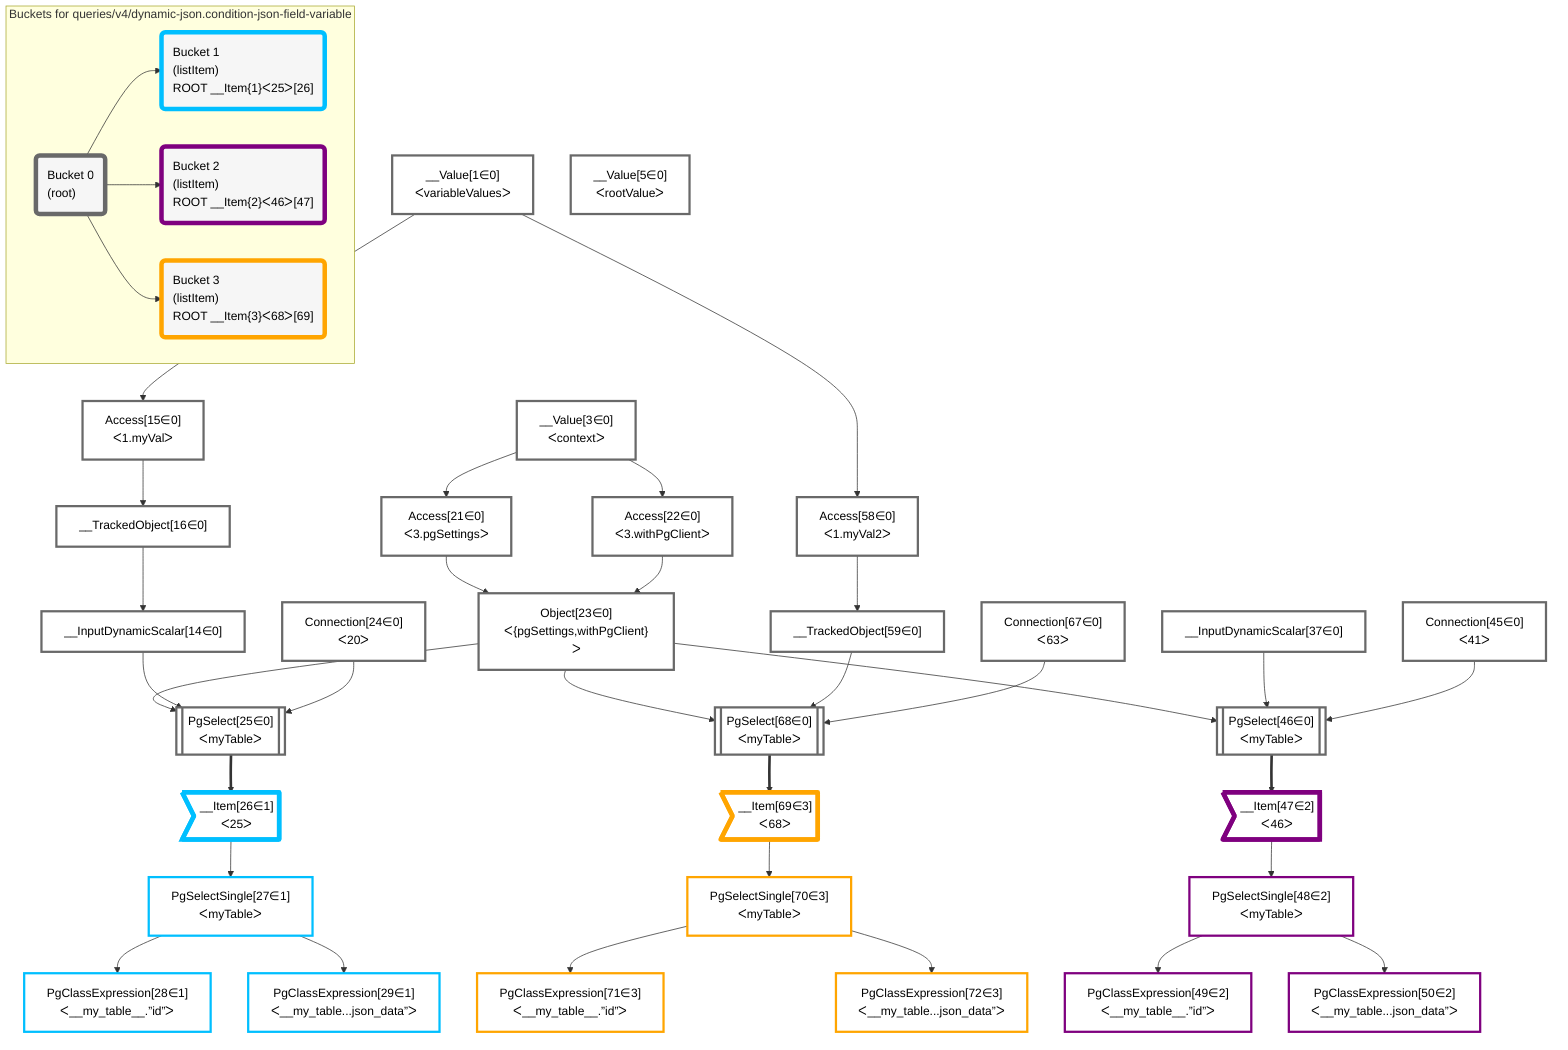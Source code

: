 graph TD
    classDef path fill:#eee,stroke:#000,color:#000
    classDef plan fill:#fff,stroke-width:3px,color:#000
    classDef itemplan fill:#fff,stroke-width:6px,color:#000
    classDef sideeffectplan fill:#f00,stroke-width:6px,color:#000
    classDef bucket fill:#f6f6f6,color:#000,stroke-width:6px,text-align:left


    %% define steps
    __Value1["__Value[1∈0]<br />ᐸvariableValuesᐳ"]:::plan
    __Value3["__Value[3∈0]<br />ᐸcontextᐳ"]:::plan
    __Value5["__Value[5∈0]<br />ᐸrootValueᐳ"]:::plan
    Access15["Access[15∈0]<br />ᐸ1.myValᐳ"]:::plan
    __TrackedObject16["__TrackedObject[16∈0]"]:::plan
    __InputDynamicScalar14["__InputDynamicScalar[14∈0]"]:::plan
    Access21["Access[21∈0]<br />ᐸ3.pgSettingsᐳ"]:::plan
    Access22["Access[22∈0]<br />ᐸ3.withPgClientᐳ"]:::plan
    Object23["Object[23∈0]<br />ᐸ{pgSettings,withPgClient}ᐳ"]:::plan
    Connection24["Connection[24∈0]<br />ᐸ20ᐳ"]:::plan
    PgSelect25[["PgSelect[25∈0]<br />ᐸmyTableᐳ"]]:::plan
    __Item26>"__Item[26∈1]<br />ᐸ25ᐳ"]:::itemplan
    PgSelectSingle27["PgSelectSingle[27∈1]<br />ᐸmyTableᐳ"]:::plan
    PgClassExpression28["PgClassExpression[28∈1]<br />ᐸ__my_table__.”id”ᐳ"]:::plan
    PgClassExpression29["PgClassExpression[29∈1]<br />ᐸ__my_table...json_data”ᐳ"]:::plan
    __InputDynamicScalar37["__InputDynamicScalar[37∈0]"]:::plan
    Connection45["Connection[45∈0]<br />ᐸ41ᐳ"]:::plan
    PgSelect46[["PgSelect[46∈0]<br />ᐸmyTableᐳ"]]:::plan
    __Item47>"__Item[47∈2]<br />ᐸ46ᐳ"]:::itemplan
    PgSelectSingle48["PgSelectSingle[48∈2]<br />ᐸmyTableᐳ"]:::plan
    PgClassExpression49["PgClassExpression[49∈2]<br />ᐸ__my_table__.”id”ᐳ"]:::plan
    PgClassExpression50["PgClassExpression[50∈2]<br />ᐸ__my_table...json_data”ᐳ"]:::plan
    Access58["Access[58∈0]<br />ᐸ1.myVal2ᐳ"]:::plan
    __TrackedObject59["__TrackedObject[59∈0]"]:::plan
    Connection67["Connection[67∈0]<br />ᐸ63ᐳ"]:::plan
    PgSelect68[["PgSelect[68∈0]<br />ᐸmyTableᐳ"]]:::plan
    __Item69>"__Item[69∈3]<br />ᐸ68ᐳ"]:::itemplan
    PgSelectSingle70["PgSelectSingle[70∈3]<br />ᐸmyTableᐳ"]:::plan
    PgClassExpression71["PgClassExpression[71∈3]<br />ᐸ__my_table__.”id”ᐳ"]:::plan
    PgClassExpression72["PgClassExpression[72∈3]<br />ᐸ__my_table...json_data”ᐳ"]:::plan

    %% plan dependencies
    __Value1 --> Access15
    Access15 --> __TrackedObject16
    __TrackedObject16 --> __InputDynamicScalar14
    __Value3 --> Access21
    __Value3 --> Access22
    Access21 & Access22 --> Object23
    Object23 & __InputDynamicScalar14 & Connection24 --> PgSelect25
    PgSelect25 ==> __Item26
    __Item26 --> PgSelectSingle27
    PgSelectSingle27 --> PgClassExpression28
    PgSelectSingle27 --> PgClassExpression29
    Object23 & __InputDynamicScalar37 & Connection45 --> PgSelect46
    PgSelect46 ==> __Item47
    __Item47 --> PgSelectSingle48
    PgSelectSingle48 --> PgClassExpression49
    PgSelectSingle48 --> PgClassExpression50
    __Value1 --> Access58
    Access58 --> __TrackedObject59
    Object23 & __TrackedObject59 & Connection67 --> PgSelect68
    PgSelect68 ==> __Item69
    __Item69 --> PgSelectSingle70
    PgSelectSingle70 --> PgClassExpression71
    PgSelectSingle70 --> PgClassExpression72

    %% plan-to-path relationships

    subgraph "Buckets for queries/v4/dynamic-json.condition-json-field-variable"
    Bucket0("Bucket 0<br />(root)"):::bucket
    classDef bucket0 stroke:#696969
    class Bucket0,__Value1,__Value3,__Value5,__InputDynamicScalar14,Access15,__TrackedObject16,Access21,Access22,Object23,Connection24,PgSelect25,__InputDynamicScalar37,Connection45,PgSelect46,Access58,__TrackedObject59,Connection67,PgSelect68 bucket0
    Bucket1("Bucket 1<br />(listItem)<br />ROOT __Item{1}ᐸ25ᐳ[26]"):::bucket
    classDef bucket1 stroke:#00bfff
    class Bucket1,__Item26,PgSelectSingle27,PgClassExpression28,PgClassExpression29 bucket1
    Bucket2("Bucket 2<br />(listItem)<br />ROOT __Item{2}ᐸ46ᐳ[47]"):::bucket
    classDef bucket2 stroke:#7f007f
    class Bucket2,__Item47,PgSelectSingle48,PgClassExpression49,PgClassExpression50 bucket2
    Bucket3("Bucket 3<br />(listItem)<br />ROOT __Item{3}ᐸ68ᐳ[69]"):::bucket
    classDef bucket3 stroke:#ffa500
    class Bucket3,__Item69,PgSelectSingle70,PgClassExpression71,PgClassExpression72 bucket3
    Bucket0 --> Bucket1 & Bucket2 & Bucket3
    end